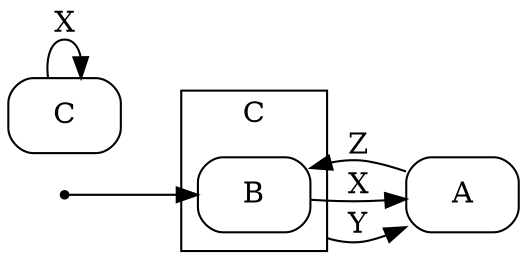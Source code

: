 digraph {
	compound=true;
	node [shape=Mrecord];
	rankdir="LR";

	A [label="A"];
	subgraph cluster_C {
		label="C";
		B [label="B"];
	}
	A -> B [label="Z"];
	B -> A [label="X"];
	C -> C [label="X"];
	B -> A [label="Y", ltail="cluster_C"];
	init [label="", shape=point];
	init -> B
}
